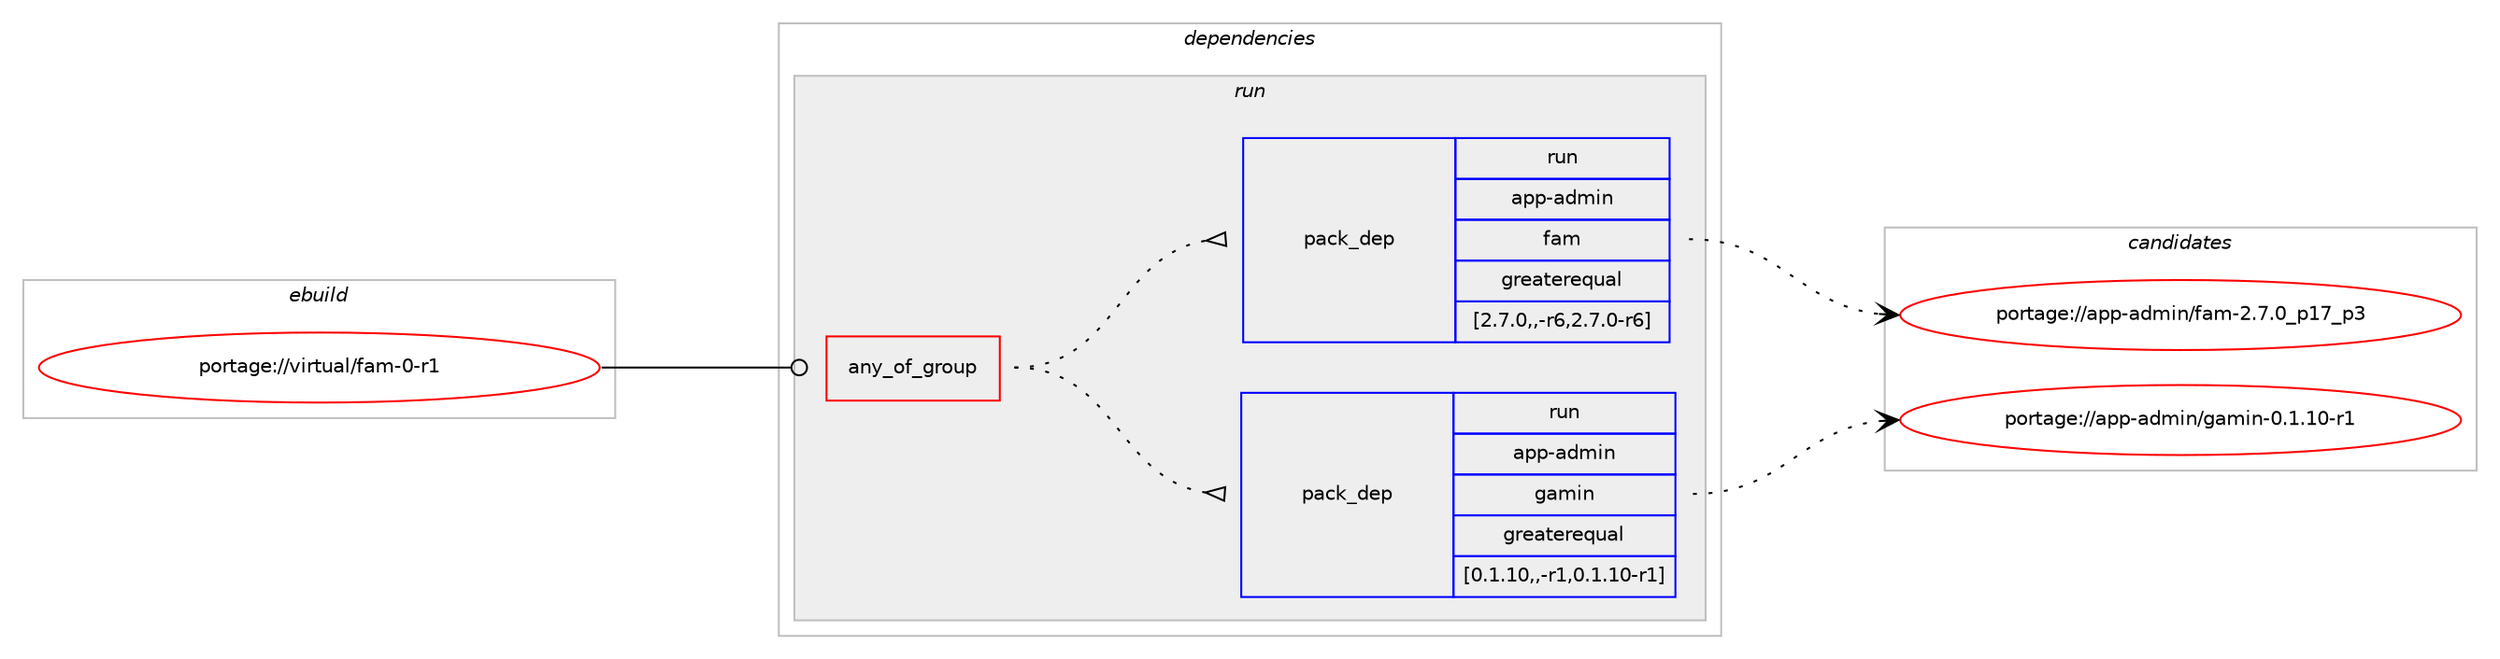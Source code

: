 digraph prolog {

# *************
# Graph options
# *************

newrank=true;
concentrate=true;
compound=true;
graph [rankdir=LR,fontname=Helvetica,fontsize=10,ranksep=1.5];#, ranksep=2.5, nodesep=0.2];
edge  [arrowhead=vee];
node  [fontname=Helvetica,fontsize=10];

# **********
# The ebuild
# **********

subgraph cluster_leftcol {
color=gray;
label=<<i>ebuild</i>>;
id [label="portage://virtual/fam-0-r1", color=red, width=4, href="../virtual/fam-0-r1.svg"];
}

# ****************
# The dependencies
# ****************

subgraph cluster_midcol {
color=gray;
label=<<i>dependencies</i>>;
subgraph cluster_compile {
fillcolor="#eeeeee";
style=filled;
label=<<i>compile</i>>;
}
subgraph cluster_compileandrun {
fillcolor="#eeeeee";
style=filled;
label=<<i>compile and run</i>>;
}
subgraph cluster_run {
fillcolor="#eeeeee";
style=filled;
label=<<i>run</i>>;
subgraph any2822 {
dependency444199 [label=<<TABLE BORDER="0" CELLBORDER="1" CELLSPACING="0" CELLPADDING="4"><TR><TD CELLPADDING="10">any_of_group</TD></TR></TABLE>>, shape=none, color=red];subgraph pack322518 {
dependency444200 [label=<<TABLE BORDER="0" CELLBORDER="1" CELLSPACING="0" CELLPADDING="4" WIDTH="220"><TR><TD ROWSPAN="6" CELLPADDING="30">pack_dep</TD></TR><TR><TD WIDTH="110">run</TD></TR><TR><TD>app-admin</TD></TR><TR><TD>gamin</TD></TR><TR><TD>greaterequal</TD></TR><TR><TD>[0.1.10,,-r1,0.1.10-r1]</TD></TR></TABLE>>, shape=none, color=blue];
}
dependency444199:e -> dependency444200:w [weight=20,style="dotted",arrowhead="oinv"];
subgraph pack322519 {
dependency444201 [label=<<TABLE BORDER="0" CELLBORDER="1" CELLSPACING="0" CELLPADDING="4" WIDTH="220"><TR><TD ROWSPAN="6" CELLPADDING="30">pack_dep</TD></TR><TR><TD WIDTH="110">run</TD></TR><TR><TD>app-admin</TD></TR><TR><TD>fam</TD></TR><TR><TD>greaterequal</TD></TR><TR><TD>[2.7.0,,-r6,2.7.0-r6]</TD></TR></TABLE>>, shape=none, color=blue];
}
dependency444199:e -> dependency444201:w [weight=20,style="dotted",arrowhead="oinv"];
}
id:e -> dependency444199:w [weight=20,style="solid",arrowhead="odot"];
}
}

# **************
# The candidates
# **************

subgraph cluster_choices {
rank=same;
color=gray;
label=<<i>candidates</i>>;

subgraph choice322518 {
color=black;
nodesep=1;
choice9711211245971001091051104710397109105110454846494649484511449 [label="portage://app-admin/gamin-0.1.10-r1", color=red, width=4,href="../app-admin/gamin-0.1.10-r1.svg"];
dependency444200:e -> choice9711211245971001091051104710397109105110454846494649484511449:w [style=dotted,weight="100"];
}
subgraph choice322519 {
color=black;
nodesep=1;
choice97112112459710010910511047102971094550465546489511249559511251 [label="portage://app-admin/fam-2.7.0_p17_p3", color=red, width=4,href="../app-admin/fam-2.7.0_p17_p3.svg"];
dependency444201:e -> choice97112112459710010910511047102971094550465546489511249559511251:w [style=dotted,weight="100"];
}
}

}
